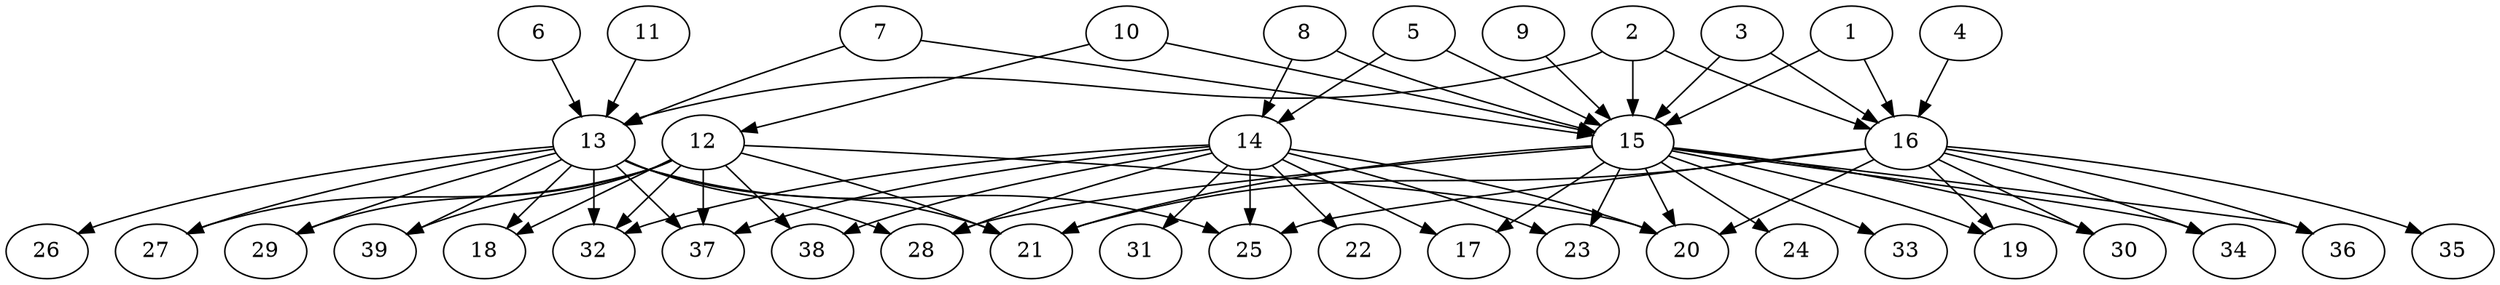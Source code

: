 // DAG (tier=3-complex, mode=compute, n=39, ccr=0.485, fat=0.792, density=0.739, regular=0.287, jump=0.262, mindata=1048576, maxdata=16777216)
// DAG automatically generated by daggen at Sun Aug 24 16:33:35 2025
// /home/ermia/Project/Environments/daggen/bin/daggen --dot --ccr 0.485 --fat 0.792 --regular 0.287 --density 0.739 --jump 0.262 --mindata 1048576 --maxdata 16777216 -n 39 
digraph G {
  1 [size="99598328572057552", alpha="0.19", expect_size="49799164286028776"]
  1 -> 15 [size ="1889198818721792"]
  1 -> 16 [size ="1889198818721792"]
  2 [size="676547574053111595008", alpha="0.02", expect_size="338273787026555797504"]
  2 -> 13 [size ="616531893420032"]
  2 -> 15 [size ="616531893420032"]
  2 -> 16 [size ="616531893420032"]
  3 [size="76215809196032656", alpha="0.14", expect_size="38107904598016328"]
  3 -> 15 [size ="1549276073164800"]
  3 -> 16 [size ="1549276073164800"]
  4 [size="423394219988497727488", alpha="0.01", expect_size="211697109994248863744"]
  4 -> 16 [size ="451079686848512"]
  5 [size="393799311117766361088", alpha="0.15", expect_size="196899655558883180544"]
  5 -> 14 [size ="429806806106112"]
  5 -> 15 [size ="429806806106112"]
  6 [size="14041339963948334", alpha="0.17", expect_size="7020669981974167"]
  6 -> 13 [size ="831495065305088"]
  7 [size="2137240599634701056", alpha="0.11", expect_size="1068620299817350528"]
  7 -> 13 [size ="1028724157841408"]
  7 -> 15 [size ="1028724157841408"]
  8 [size="59296485321507888", alpha="0.16", expect_size="29648242660753944"]
  8 -> 14 [size ="1801367299555328"]
  8 -> 15 [size ="1801367299555328"]
  9 [size="12022109483383792", alpha="0.15", expect_size="6011054741691896"]
  9 -> 15 [size ="190385297031168"]
  10 [size="17675355472793426", alpha="0.15", expect_size="8837677736396713"]
  10 -> 12 [size ="1949340834725888"]
  10 -> 15 [size ="1949340834725888"]
  11 [size="2155567537062936576000", alpha="0.03", expect_size="1077783768531468288000"]
  11 -> 13 [size ="1334948187340800"]
  12 [size="13936438719597722", alpha="0.14", expect_size="6968219359798861"]
  12 -> 18 [size ="289439490244608"]
  12 -> 20 [size ="289439490244608"]
  12 -> 21 [size ="289439490244608"]
  12 -> 27 [size ="289439490244608"]
  12 -> 29 [size ="289439490244608"]
  12 -> 32 [size ="289439490244608"]
  12 -> 37 [size ="289439490244608"]
  12 -> 38 [size ="289439490244608"]
  12 -> 39 [size ="289439490244608"]
  13 [size="1859603711897628573696", alpha="0.06", expect_size="929801855948814286848"]
  13 -> 18 [size ="1209772170805248"]
  13 -> 21 [size ="1209772170805248"]
  13 -> 25 [size ="1209772170805248"]
  13 -> 26 [size ="1209772170805248"]
  13 -> 27 [size ="1209772170805248"]
  13 -> 28 [size ="1209772170805248"]
  13 -> 29 [size ="1209772170805248"]
  13 -> 32 [size ="1209772170805248"]
  13 -> 37 [size ="1209772170805248"]
  13 -> 39 [size ="1209772170805248"]
  14 [size="366859970078270336", alpha="0.05", expect_size="183429985039135168"]
  14 -> 17 [size ="872408554668032"]
  14 -> 20 [size ="872408554668032"]
  14 -> 22 [size ="872408554668032"]
  14 -> 23 [size ="872408554668032"]
  14 -> 25 [size ="872408554668032"]
  14 -> 28 [size ="872408554668032"]
  14 -> 31 [size ="872408554668032"]
  14 -> 32 [size ="872408554668032"]
  14 -> 37 [size ="872408554668032"]
  14 -> 38 [size ="872408554668032"]
  15 [size="1535356071108205871104", alpha="0.11", expect_size="767678035554102935552"]
  15 -> 17 [size ="1064705246363648"]
  15 -> 19 [size ="1064705246363648"]
  15 -> 20 [size ="1064705246363648"]
  15 -> 21 [size ="1064705246363648"]
  15 -> 23 [size ="1064705246363648"]
  15 -> 24 [size ="1064705246363648"]
  15 -> 28 [size ="1064705246363648"]
  15 -> 30 [size ="1064705246363648"]
  15 -> 33 [size ="1064705246363648"]
  15 -> 34 [size ="1064705246363648"]
  15 -> 36 [size ="1064705246363648"]
  16 [size="1311695369893052416", alpha="0.05", expect_size="655847684946526208"]
  16 -> 19 [size ="9586174066688"]
  16 -> 20 [size ="9586174066688"]
  16 -> 21 [size ="9586174066688"]
  16 -> 25 [size ="9586174066688"]
  16 -> 30 [size ="9586174066688"]
  16 -> 34 [size ="9586174066688"]
  16 -> 35 [size ="9586174066688"]
  16 -> 36 [size ="9586174066688"]
  17 [size="988633394712059", alpha="0.01", expect_size="494316697356029"]
  18 [size="17846040739281108992", alpha="0.17", expect_size="8923020369640554496"]
  19 [size="2411799950670713856", alpha="0.06", expect_size="1205899975335356928"]
  20 [size="46150531871742832", alpha="0.14", expect_size="23075265935871416"]
  21 [size="37507703811189584", alpha="0.05", expect_size="18753851905594792"]
  22 [size="691092218364555165696", alpha="0.03", expect_size="345546109182277582848"]
  23 [size="1346752937767849472", alpha="0.14", expect_size="673376468883924736"]
  24 [size="579126028618694656000", alpha="0.12", expect_size="289563014309347328000"]
  25 [size="39009542255539126272", alpha="0.05", expect_size="19504771127769563136"]
  26 [size="2137675566193573888000", alpha="0.15", expect_size="1068837783096786944000"]
  27 [size="18496159679032972", alpha="0.14", expect_size="9248079839516486"]
  28 [size="3836016673025276", alpha="0.01", expect_size="1918008336512638"]
  29 [size="21671014412234300", alpha="0.00", expect_size="10835507206117150"]
  30 [size="853404369345553891328", alpha="0.04", expect_size="426702184672776945664"]
  31 [size="4625771625575026", alpha="0.12", expect_size="2312885812787513"]
  32 [size="4348753798513033216000", alpha="0.02", expect_size="2174376899256516608000"]
  33 [size="75051489906778384", alpha="0.10", expect_size="37525744953389192"]
  34 [size="427617122493855808", alpha="0.01", expect_size="213808561246927904"]
  35 [size="962633818974565120", alpha="0.19", expect_size="481316909487282560"]
  36 [size="253557289576598339584", alpha="0.17", expect_size="126778644788299169792"]
  37 [size="865179073268706816", alpha="0.02", expect_size="432589536634353408"]
  38 [size="15790581481472000000", alpha="0.05", expect_size="7895290740736000000"]
  39 [size="2183261696764837888", alpha="0.19", expect_size="1091630848382418944"]
}